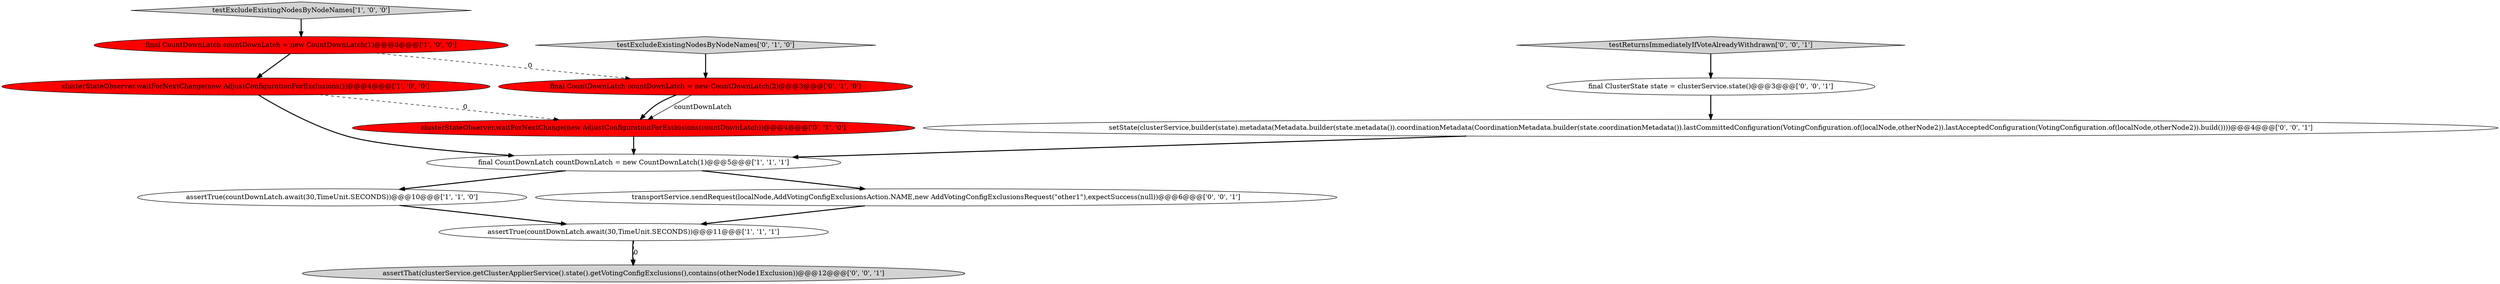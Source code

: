 digraph {
7 [style = filled, label = "final CountDownLatch countDownLatch = new CountDownLatch(2)@@@3@@@['0', '1', '0']", fillcolor = red, shape = ellipse image = "AAA1AAABBB2BBB"];
2 [style = filled, label = "assertTrue(countDownLatch.await(30,TimeUnit.SECONDS))@@@10@@@['1', '1', '0']", fillcolor = white, shape = ellipse image = "AAA0AAABBB1BBB"];
13 [style = filled, label = "testReturnsImmediatelyIfVoteAlreadyWithdrawn['0', '0', '1']", fillcolor = lightgray, shape = diamond image = "AAA0AAABBB3BBB"];
12 [style = filled, label = "transportService.sendRequest(localNode,AddVotingConfigExclusionsAction.NAME,new AddVotingConfigExclusionsRequest(\"other1\"),expectSuccess(null))@@@6@@@['0', '0', '1']", fillcolor = white, shape = ellipse image = "AAA0AAABBB3BBB"];
3 [style = filled, label = "final CountDownLatch countDownLatch = new CountDownLatch(1)@@@3@@@['1', '0', '0']", fillcolor = red, shape = ellipse image = "AAA1AAABBB1BBB"];
11 [style = filled, label = "final ClusterState state = clusterService.state()@@@3@@@['0', '0', '1']", fillcolor = white, shape = ellipse image = "AAA0AAABBB3BBB"];
6 [style = filled, label = "testExcludeExistingNodesByNodeNames['0', '1', '0']", fillcolor = lightgray, shape = diamond image = "AAA0AAABBB2BBB"];
9 [style = filled, label = "assertThat(clusterService.getClusterApplierService().state().getVotingConfigExclusions(),contains(otherNode1Exclusion))@@@12@@@['0', '0', '1']", fillcolor = lightgray, shape = ellipse image = "AAA0AAABBB3BBB"];
0 [style = filled, label = "final CountDownLatch countDownLatch = new CountDownLatch(1)@@@5@@@['1', '1', '1']", fillcolor = white, shape = ellipse image = "AAA0AAABBB1BBB"];
5 [style = filled, label = "clusterStateObserver.waitForNextChange(new AdjustConfigurationForExclusions())@@@4@@@['1', '0', '0']", fillcolor = red, shape = ellipse image = "AAA1AAABBB1BBB"];
10 [style = filled, label = "setState(clusterService,builder(state).metadata(Metadata.builder(state.metadata()).coordinationMetadata(CoordinationMetadata.builder(state.coordinationMetadata()).lastCommittedConfiguration(VotingConfiguration.of(localNode,otherNode2)).lastAcceptedConfiguration(VotingConfiguration.of(localNode,otherNode2)).build())))@@@4@@@['0', '0', '1']", fillcolor = white, shape = ellipse image = "AAA0AAABBB3BBB"];
8 [style = filled, label = "clusterStateObserver.waitForNextChange(new AdjustConfigurationForExclusions(countDownLatch))@@@4@@@['0', '1', '0']", fillcolor = red, shape = ellipse image = "AAA1AAABBB2BBB"];
1 [style = filled, label = "testExcludeExistingNodesByNodeNames['1', '0', '0']", fillcolor = lightgray, shape = diamond image = "AAA0AAABBB1BBB"];
4 [style = filled, label = "assertTrue(countDownLatch.await(30,TimeUnit.SECONDS))@@@11@@@['1', '1', '1']", fillcolor = white, shape = ellipse image = "AAA0AAABBB1BBB"];
1->3 [style = bold, label=""];
8->0 [style = bold, label=""];
4->9 [style = bold, label=""];
5->8 [style = dashed, label="0"];
4->9 [style = dashed, label="0"];
3->5 [style = bold, label=""];
6->7 [style = bold, label=""];
5->0 [style = bold, label=""];
12->4 [style = bold, label=""];
7->8 [style = bold, label=""];
7->8 [style = solid, label="countDownLatch"];
2->4 [style = bold, label=""];
11->10 [style = bold, label=""];
13->11 [style = bold, label=""];
3->7 [style = dashed, label="0"];
10->0 [style = bold, label=""];
0->12 [style = bold, label=""];
0->2 [style = bold, label=""];
}

